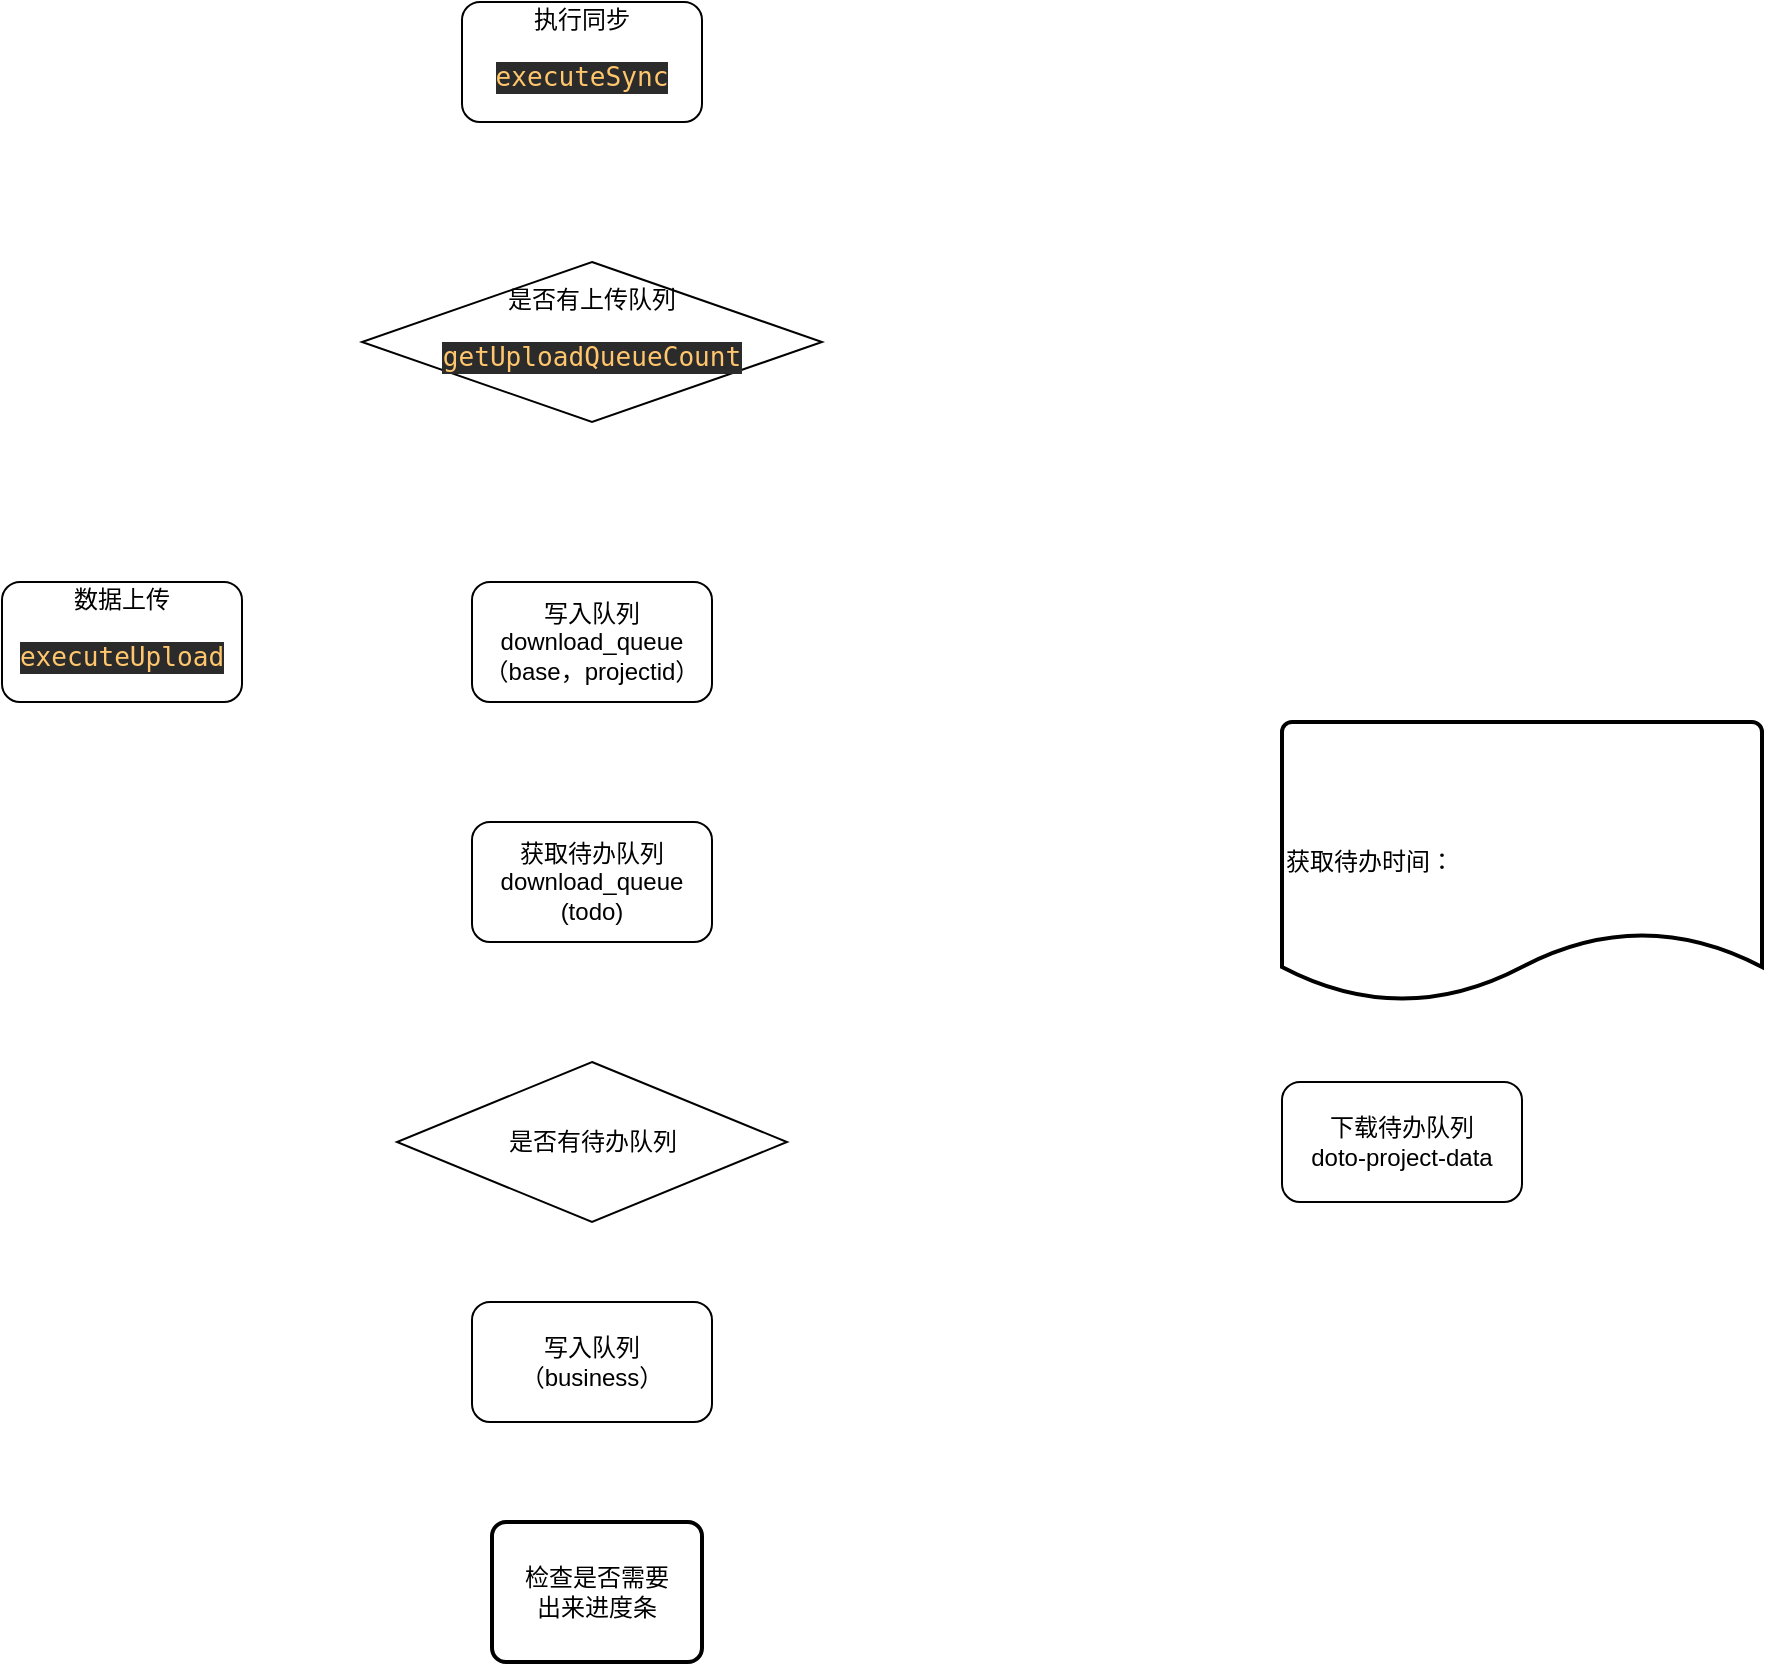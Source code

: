 <mxfile version="17.4.1" type="github">
  <diagram id="yEnKzRT-DsUdTE4KoWEq" name="Page-1">
    <mxGraphModel dx="2253" dy="769" grid="1" gridSize="10" guides="1" tooltips="1" connect="1" arrows="1" fold="1" page="1" pageScale="1" pageWidth="827" pageHeight="1169" math="0" shadow="0">
      <root>
        <mxCell id="0" />
        <mxCell id="1" parent="0" />
        <mxCell id="lC-2ZjM6RaHHVm2ZN_ug-1" value="&lt;font style=&quot;vertical-align: inherit&quot;&gt;&lt;font style=&quot;vertical-align: inherit&quot;&gt;执行同步&lt;br&gt;&lt;pre style=&quot;background-color: #2b2b2b ; color: #a9b7c6 ; font-family: &amp;#34;jetbrains mono&amp;#34; , monospace ; font-size: 9.8pt&quot;&gt;&lt;span style=&quot;color: #ffc66d&quot;&gt;executeSync&lt;/span&gt;&lt;/pre&gt;&lt;/font&gt;&lt;/font&gt;" style="rounded=1;whiteSpace=wrap;html=1;" parent="1" vertex="1">
          <mxGeometry x="110" y="100" width="120" height="60" as="geometry" />
        </mxCell>
        <mxCell id="lC-2ZjM6RaHHVm2ZN_ug-2" value="是否有上传队列&lt;br&gt;&lt;pre style=&quot;background-color: #2b2b2b ; color: #a9b7c6 ; font-family: &amp;#34;jetbrains mono&amp;#34; , monospace ; font-size: 9.8pt&quot;&gt;&lt;span style=&quot;color: #ffc66d&quot;&gt;getUploadQueueCount&lt;/span&gt;&lt;/pre&gt;" style="rhombus;whiteSpace=wrap;html=1;" parent="1" vertex="1">
          <mxGeometry x="60" y="230" width="230" height="80" as="geometry" />
        </mxCell>
        <mxCell id="lC-2ZjM6RaHHVm2ZN_ug-3" value="写入队列&lt;br&gt;download_queue（base，projectid）" style="rounded=1;whiteSpace=wrap;html=1;" parent="1" vertex="1">
          <mxGeometry x="115" y="390" width="120" height="60" as="geometry" />
        </mxCell>
        <mxCell id="lC-2ZjM6RaHHVm2ZN_ug-4" value="数据上传&lt;br&gt;&lt;pre style=&quot;background-color: #2b2b2b ; color: #a9b7c6 ; font-family: &amp;#34;jetbrains mono&amp;#34; , monospace ; font-size: 9.8pt&quot;&gt;&lt;span style=&quot;color: #ffc66d&quot;&gt;executeUpload&lt;/span&gt;&lt;/pre&gt;" style="rounded=1;whiteSpace=wrap;html=1;" parent="1" vertex="1">
          <mxGeometry x="-120" y="390" width="120" height="60" as="geometry" />
        </mxCell>
        <mxCell id="lC-2ZjM6RaHHVm2ZN_ug-5" value="获取待办队列&lt;br&gt;download_queue&lt;br&gt;(todo)" style="rounded=1;whiteSpace=wrap;html=1;" parent="1" vertex="1">
          <mxGeometry x="115" y="510" width="120" height="60" as="geometry" />
        </mxCell>
        <mxCell id="pGcHZBslkf-IbFXca3CC-1" value="是否有待办队列" style="rhombus;whiteSpace=wrap;html=1;" vertex="1" parent="1">
          <mxGeometry x="77.5" y="630" width="195" height="80" as="geometry" />
        </mxCell>
        <mxCell id="pGcHZBslkf-IbFXca3CC-2" value="下载待办队列&lt;br&gt;doto-project-data" style="rounded=1;whiteSpace=wrap;html=1;" vertex="1" parent="1">
          <mxGeometry x="520" y="640" width="120" height="60" as="geometry" />
        </mxCell>
        <mxCell id="pGcHZBslkf-IbFXca3CC-3" value="写入队列&lt;br&gt;（business）" style="rounded=1;whiteSpace=wrap;html=1;" vertex="1" parent="1">
          <mxGeometry x="115" y="750" width="120" height="60" as="geometry" />
        </mxCell>
        <mxCell id="pGcHZBslkf-IbFXca3CC-8" value="获取待办时间：" style="strokeWidth=2;html=1;shape=mxgraph.flowchart.document2;whiteSpace=wrap;size=0.25;align=left;" vertex="1" parent="1">
          <mxGeometry x="520" y="460" width="240" height="140" as="geometry" />
        </mxCell>
        <mxCell id="pGcHZBslkf-IbFXca3CC-9" value="检查是否需要&lt;br&gt;出来进度条" style="rounded=1;whiteSpace=wrap;html=1;absoluteArcSize=1;arcSize=14;strokeWidth=2;" vertex="1" parent="1">
          <mxGeometry x="125" y="860" width="105" height="70" as="geometry" />
        </mxCell>
      </root>
    </mxGraphModel>
  </diagram>
</mxfile>
